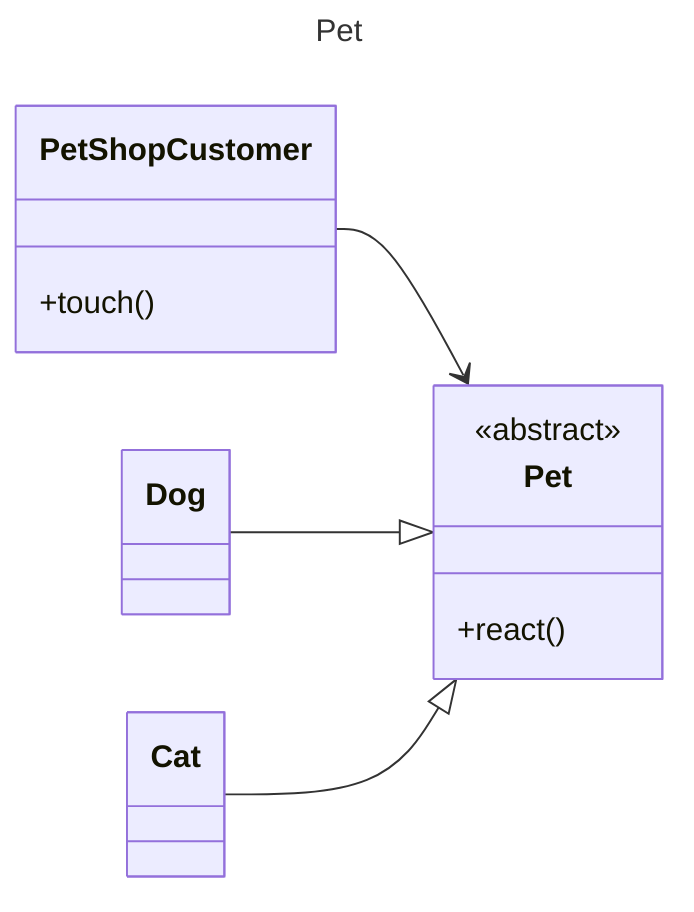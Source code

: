 ---
title: Pet
---
classDiagram
    direction LR
    class PetShopCustomer
    PetShopCustomer : +touch()
    class Pet
    <<abstract>> Pet
    Pet : +react()
    class Dog
    class Cat
    PetShopCustomer --> Pet
    Dog --|> Pet
    Cat --|> Pet